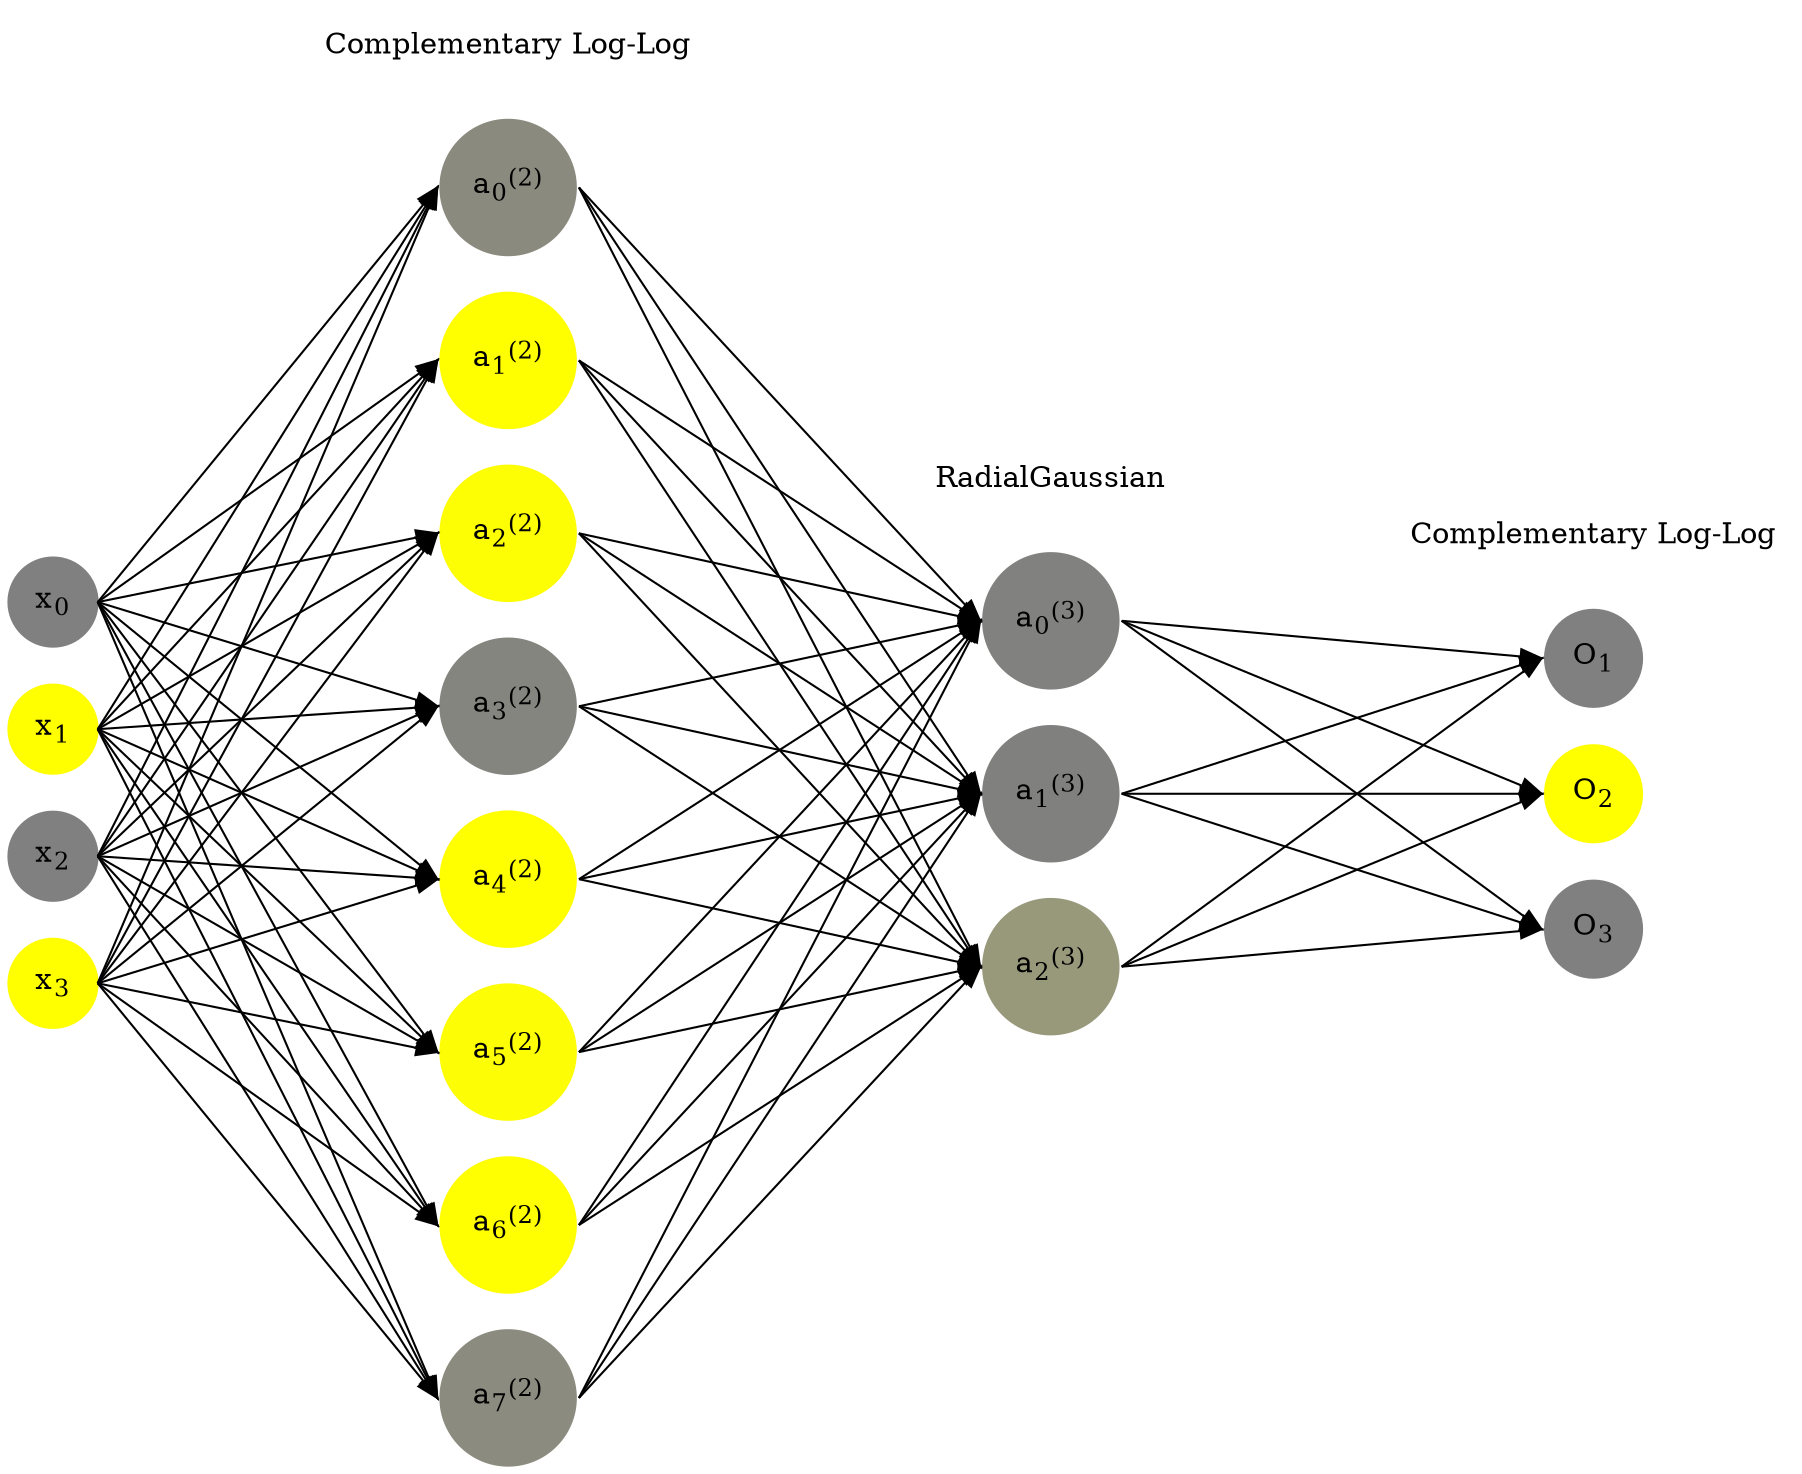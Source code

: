 digraph G {
	rankdir = LR;
	splines=false;
	edge[style=invis];
	ranksep= 1.4;
	{
	node [shape=circle, color="0.1667, 0.0, 0.5", style=filled, fillcolor="0.1667, 0.0, 0.5"];
	x0 [label=<x<sub>0</sub>>];
	}
	{
	node [shape=circle, color="0.1667, 1.0, 1.0", style=filled, fillcolor="0.1667, 1.0, 1.0"];
	x1 [label=<x<sub>1</sub>>];
	}
	{
	node [shape=circle, color="0.1667, 0.0, 0.5", style=filled, fillcolor="0.1667, 0.0, 0.5"];
	x2 [label=<x<sub>2</sub>>];
	}
	{
	node [shape=circle, color="0.1667, 1.0, 1.0", style=filled, fillcolor="0.1667, 1.0, 1.0"];
	x3 [label=<x<sub>3</sub>>];
	}
	{
	node [shape=circle, color="0.1667, 0.084988, 0.542494", style=filled, fillcolor="0.1667, 0.084988, 0.542494"];
	a02 [label=<a<sub>0</sub><sup>(2)</sup>>];
	}
	{
	node [shape=circle, color="0.1667, 1.000000, 1.000000", style=filled, fillcolor="0.1667, 1.000000, 1.000000"];
	a12 [label=<a<sub>1</sub><sup>(2)</sup>>];
	}
	{
	node [shape=circle, color="0.1667, 0.983973, 0.991987", style=filled, fillcolor="0.1667, 0.983973, 0.991987"];
	a22 [label=<a<sub>2</sub><sup>(2)</sup>>];
	}
	{
	node [shape=circle, color="0.1667, 0.043453, 0.521727", style=filled, fillcolor="0.1667, 0.043453, 0.521727"];
	a32 [label=<a<sub>3</sub><sup>(2)</sup>>];
	}
	{
	node [shape=circle, color="0.1667, 0.998277, 0.999138", style=filled, fillcolor="0.1667, 0.998277, 0.999138"];
	a42 [label=<a<sub>4</sub><sup>(2)</sup>>];
	}
	{
	node [shape=circle, color="0.1667, 0.978204, 0.989102", style=filled, fillcolor="0.1667, 0.978204, 0.989102"];
	a52 [label=<a<sub>5</sub><sup>(2)</sup>>];
	}
	{
	node [shape=circle, color="0.1667, 0.995823, 0.997911", style=filled, fillcolor="0.1667, 0.995823, 0.997911"];
	a62 [label=<a<sub>6</sub><sup>(2)</sup>>];
	}
	{
	node [shape=circle, color="0.1667, 0.088056, 0.544028", style=filled, fillcolor="0.1667, 0.088056, 0.544028"];
	a72 [label=<a<sub>7</sub><sup>(2)</sup>>];
	}
	{
	node [shape=circle, color="0.1667, 0.015178, 0.507589", style=filled, fillcolor="0.1667, 0.015178, 0.507589"];
	a03 [label=<a<sub>0</sub><sup>(3)</sup>>];
	}
	{
	node [shape=circle, color="0.1667, 0.004189, 0.502095", style=filled, fillcolor="0.1667, 0.004189, 0.502095"];
	a13 [label=<a<sub>1</sub><sup>(3)</sup>>];
	}
	{
	node [shape=circle, color="0.1667, 0.193427, 0.596714", style=filled, fillcolor="0.1667, 0.193427, 0.596714"];
	a23 [label=<a<sub>2</sub><sup>(3)</sup>>];
	}
	{
	node [shape=circle, color="0.1667, 0.0, 0.5", style=filled, fillcolor="0.1667, 0.0, 0.5"];
	O1 [label=<O<sub>1</sub>>];
	}
	{
	node [shape=circle, color="0.1667, 1.0, 1.0", style=filled, fillcolor="0.1667, 1.0, 1.0"];
	O2 [label=<O<sub>2</sub>>];
	}
	{
	node [shape=circle, color="0.1667, 0.0, 0.5", style=filled, fillcolor="0.1667, 0.0, 0.5"];
	O3 [label=<O<sub>3</sub>>];
	}
	{
	rank=same;
	x0->x1->x2->x3;
	}
	{
	rank=same;
	a02->a12->a22->a32->a42->a52->a62->a72;
	}
	{
	rank=same;
	a03->a13->a23;
	}
	{
	rank=same;
	O1->O2->O3;
	}
	l1 [shape=plaintext,label="Complementary Log-Log"];
	l1->a02;
	{rank=same; l1;a02};
	l2 [shape=plaintext,label="RadialGaussian"];
	l2->a03;
	{rank=same; l2;a03};
	l3 [shape=plaintext,label="Complementary Log-Log"];
	l3->O1;
	{rank=same; l3;O1};
edge[style=solid, tailport=e, headport=w];
	{x0;x1;x2;x3} -> {a02;a12;a22;a32;a42;a52;a62;a72};
	{a02;a12;a22;a32;a42;a52;a62;a72} -> {a03;a13;a23};
	{a03;a13;a23} -> {O1,O2,O3};
}